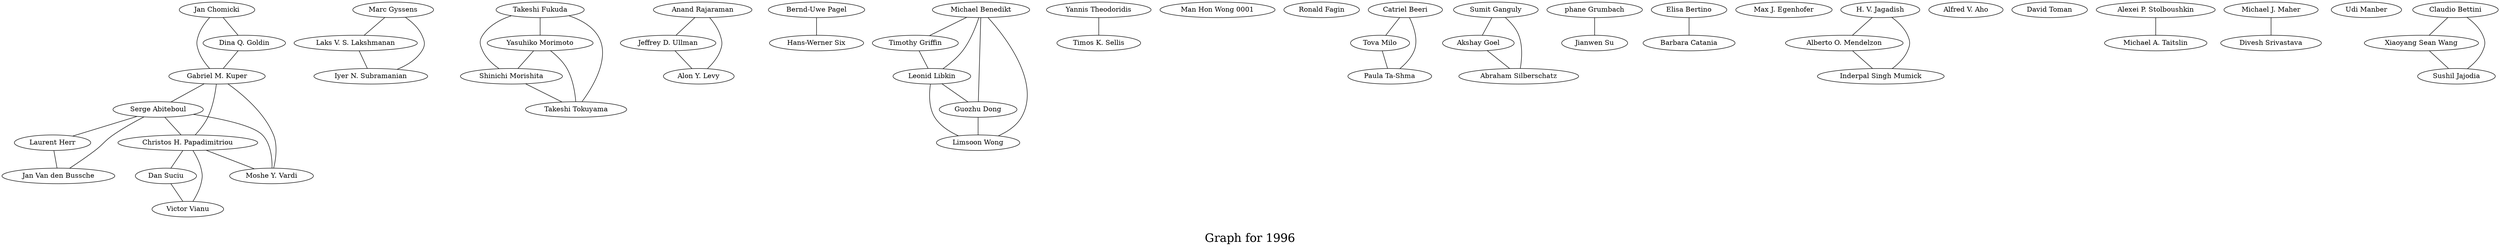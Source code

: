 /*****
Graph for 1996
*****/

graph G {
  graph [splines=true overlap=false]
  node  [shape=ellipse, width=0.3, height=0.3]
  0 [label="Jan Chomicki"];
  1 [label="Dina Q. Goldin"];
  2 [label="Gabriel M. Kuper"];
  3 [label="Marc Gyssens"];
  4 [label="Laks V. S. Lakshmanan"];
  5 [label="Iyer N. Subramanian"];
  6 [label="Takeshi Fukuda"];
  7 [label="Yasuhiko Morimoto"];
  8 [label="Shinichi Morishita"];
  9 [label="Takeshi Tokuyama"];
  10 [label="Anand Rajaraman"];
  11 [label="Jeffrey D. Ullman"];
  12 [label="Bernd-Uwe Pagel"];
  13 [label="Hans-Werner Six"];
  14 [label="Michael Benedikt"];
  15 [label="Timothy Griffin"];
  16 [label="Leonid Libkin"];
  17 [label="Serge Abiteboul"];
  18 [label="Laurent Herr"];
  19 [label="Jan Van den Bussche"];
  20 [label="Yannis Theodoridis"];
  21 [label="Timos K. Sellis"];
  22 [label="Alon Y. Levy"];
  23 [label="Man Hon Wong 0001"];
  24 [label="Ronald Fagin"];
  25 [label="Catriel Beeri"];
  26 [label="Tova Milo"];
  27 [label="Paula Ta-Shma"];
  28 [label="Sumit Ganguly"];
  29 [label="Akshay Goel"];
  30 [label="Abraham Silberschatz"];
  31 [label="phane Grumbach"];
  32 [label="Jianwen Su"];
  33 [label="Elisa Bertino"];
  34 [label="Barbara Catania"];
  35 [label="Max J. Egenhofer"];
  36 [label="H. V. Jagadish"];
  37 [label="Alberto O. Mendelzon"];
  38 [label="Inderpal Singh Mumick"];
  39 [label="Guozhu Dong"];
  40 [label="Limsoon Wong"];
  41 [label="Alfred V. Aho"];
  42 [label="David Toman"];
  43 [label="Alexei P. Stolboushkin"];
  44 [label="Michael A. Taitslin"];
  45 [label="Christos H. Papadimitriou"];
  46 [label="Moshe Y. Vardi"];
  47 [label="Michael J. Maher"];
  48 [label="Divesh Srivastava"];
  49 [label="Udi Manber"];
  50 [label="Claudio Bettini"];
  51 [label="Xiaoyang Sean Wang"];
  52 [label="Sushil Jajodia"];
  53 [label="Dan Suciu"];
  54 [label="Victor Vianu"];
  0 -- 1;
  0 -- 2;
  1 -- 2;
  2 -- 17;
  2 -- 45;
  2 -- 46;
  3 -- 4;
  3 -- 5;
  4 -- 5;
  6 -- 7;
  6 -- 8;
  6 -- 9;
  7 -- 8;
  7 -- 9;
  8 -- 9;
  10 -- 11;
  10 -- 22;
  11 -- 22;
  12 -- 13;
  14 -- 15;
  14 -- 16;
  14 -- 39;
  14 -- 40;
  15 -- 16;
  16 -- 39;
  16 -- 40;
  17 -- 18;
  17 -- 19;
  17 -- 45;
  17 -- 46;
  18 -- 19;
  20 -- 21;
  25 -- 26;
  25 -- 27;
  26 -- 27;
  28 -- 29;
  28 -- 30;
  29 -- 30;
  31 -- 32;
  33 -- 34;
  36 -- 37;
  36 -- 38;
  37 -- 38;
  39 -- 40;
  43 -- 44;
  45 -- 46;
  45 -- 53;
  45 -- 54;
  47 -- 48;
  50 -- 51;
  50 -- 52;
  51 -- 52;
  53 -- 54;
  label = "\nGraph for 1996\n";  fontsize=24;
}
